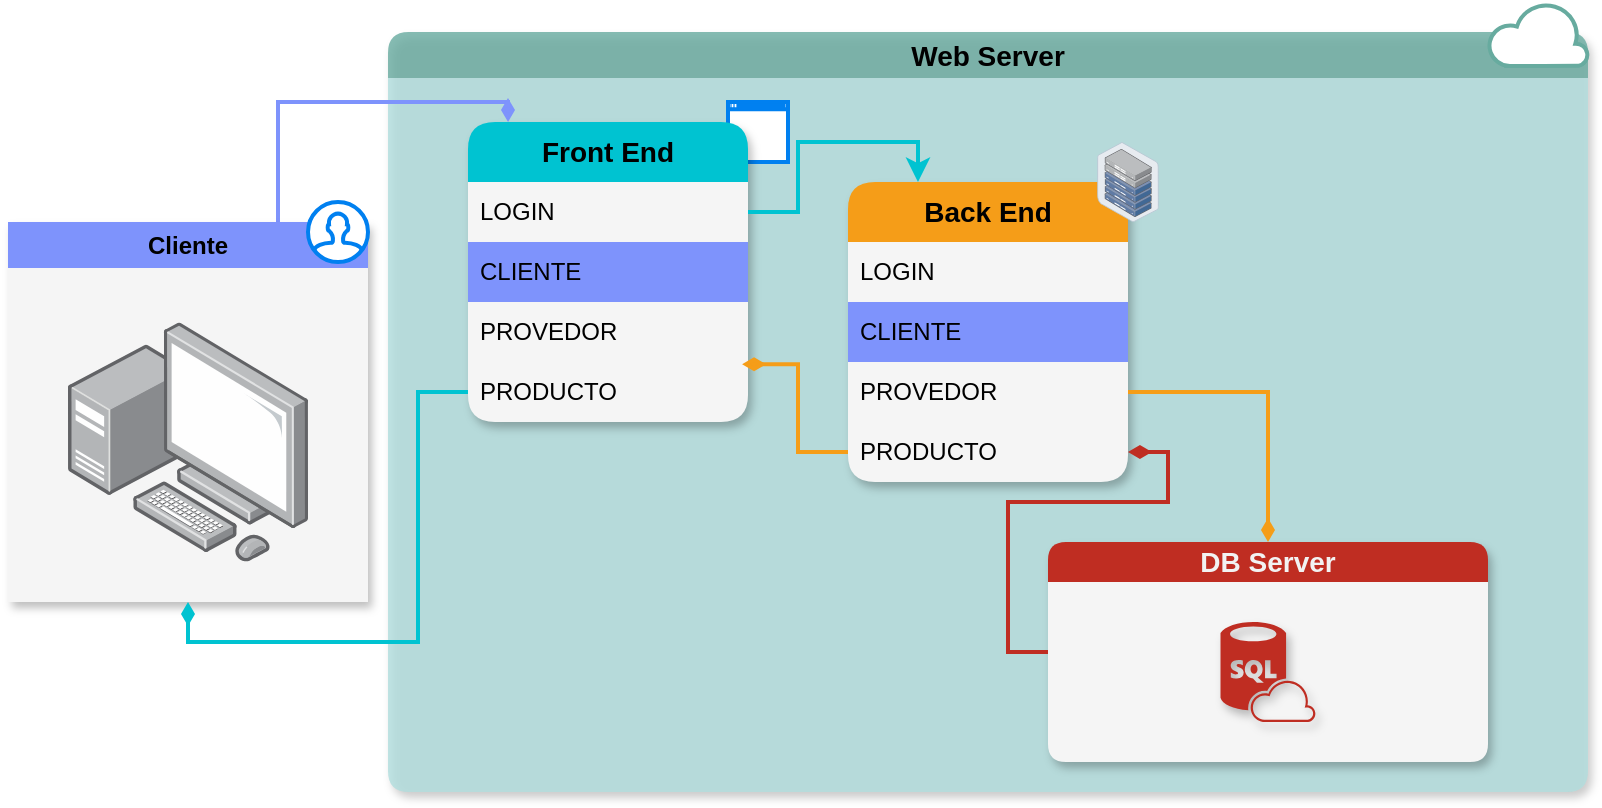 <mxfile version="20.8.0" type="github">
  <diagram id="9SYyG4e5okf7qWyTnNFg" name="Página-1">
    <mxGraphModel dx="380" dy="633" grid="1" gridSize="10" guides="1" tooltips="1" connect="1" arrows="1" fold="1" page="1" pageScale="1" pageWidth="827" pageHeight="1169" math="0" shadow="0">
      <root>
        <mxCell id="0" />
        <mxCell id="1" parent="0" />
        <mxCell id="7KIfi2kmkH-didbgByHA-25" value="&lt;font style=&quot;font-size: 14px;&quot;&gt;Web Server&lt;/font&gt;" style="swimlane;whiteSpace=wrap;html=1;rounded=1;shadow=1;glass=0;sketch=0;swimlaneFillColor=#B1DEDE;opacity=80;fillColor=#67AB9F;strokeColor=none;startSize=23;" vertex="1" parent="1">
          <mxGeometry x="200" y="25" width="600" height="380" as="geometry" />
        </mxCell>
        <mxCell id="7KIfi2kmkH-didbgByHA-27" value="&lt;font style=&quot;font-size: 14px;&quot;&gt;DB Server&lt;/font&gt;" style="swimlane;whiteSpace=wrap;html=1;rounded=1;shadow=1;glass=0;sketch=0;strokeColor=none;fillColor=#BF2D22;startSize=20;swimlaneFillColor=#F5F5F5;fontColor=#F2F2F2;" vertex="1" parent="7KIfi2kmkH-didbgByHA-25">
          <mxGeometry x="330" y="255" width="220" height="110" as="geometry" />
        </mxCell>
        <mxCell id="7KIfi2kmkH-didbgByHA-28" value="" style="verticalLabelPosition=bottom;html=1;verticalAlign=top;align=center;strokeColor=none;fillColor=#BF2D22;shape=mxgraph.azure.sql_database_sql_azure;rounded=1;shadow=1;glass=0;sketch=0;" vertex="1" parent="7KIfi2kmkH-didbgByHA-27">
          <mxGeometry x="86.25" y="40" width="47.5" height="50" as="geometry" />
        </mxCell>
        <mxCell id="7KIfi2kmkH-didbgByHA-37" value="" style="sketch=0;aspect=fixed;pointerEvents=1;shadow=0;dashed=0;html=1;labelPosition=center;verticalLabelPosition=bottom;verticalAlign=top;align=center;shape=mxgraph.azure.cloud;rounded=1;glass=0;fontSize=14;strokeColor=#67AB9F;strokeWidth=2;fillColor=#FFFFFF;" vertex="1" parent="7KIfi2kmkH-didbgByHA-25">
          <mxGeometry x="550" y="-15" width="50" height="32" as="geometry" />
        </mxCell>
        <mxCell id="7KIfi2kmkH-didbgByHA-39" value="" style="html=1;verticalLabelPosition=bottom;align=center;labelBackgroundColor=#ffffff;verticalAlign=top;strokeWidth=2;strokeColor=#0080F0;shadow=0;dashed=0;shape=mxgraph.ios7.icons.window;rounded=1;glass=0;sketch=0;fontSize=14;fontColor=#F2F2F2;fillColor=#FFFFFF;gradientColor=none;" vertex="1" parent="7KIfi2kmkH-didbgByHA-25">
          <mxGeometry x="170" y="35" width="30" height="30" as="geometry" />
        </mxCell>
        <mxCell id="7KIfi2kmkH-didbgByHA-30" style="edgeStyle=orthogonalEdgeStyle;rounded=0;orthogonalLoop=1;jettySize=auto;html=1;exitX=0.75;exitY=0;exitDx=0;exitDy=0;entryX=0.143;entryY=0;entryDx=0;entryDy=0;entryPerimeter=0;fontSize=14;fontColor=#F2F2F2;endArrow=diamondThin;endFill=1;strokeColor=#7E93FC;strokeWidth=2;" edge="1" parent="1" source="7KIfi2kmkH-didbgByHA-1" target="7KIfi2kmkH-didbgByHA-2">
          <mxGeometry relative="1" as="geometry">
            <Array as="points">
              <mxPoint x="145" y="60" />
              <mxPoint x="260" y="60" />
            </Array>
          </mxGeometry>
        </mxCell>
        <mxCell id="7KIfi2kmkH-didbgByHA-1" value="&lt;font style=&quot;vertical-align: inherit;&quot;&gt;&lt;font style=&quot;vertical-align: inherit;&quot;&gt;Cliente&lt;/font&gt;&lt;/font&gt;" style="swimlane;whiteSpace=wrap;html=1;fillColor=#7E93FC;strokeColor=none;shadow=1;rounded=0;glass=0;gradientColor=none;swimlaneFillColor=#F5F5F5;" vertex="1" parent="1">
          <mxGeometry x="10" y="120" width="180" height="190" as="geometry" />
        </mxCell>
        <mxCell id="7KIfi2kmkH-didbgByHA-15" value="" style="points=[];aspect=fixed;html=1;align=center;shadow=0;dashed=0;image;image=img/lib/allied_telesis/computer_and_terminals/Personal_Computer_with_Server.svg;" vertex="1" parent="7KIfi2kmkH-didbgByHA-1">
          <mxGeometry x="30" y="50" width="120" height="120" as="geometry" />
        </mxCell>
        <mxCell id="7KIfi2kmkH-didbgByHA-38" value="" style="html=1;verticalLabelPosition=bottom;align=center;labelBackgroundColor=#ffffff;verticalAlign=top;strokeWidth=2;strokeColor=#0080F0;shadow=0;dashed=0;shape=mxgraph.ios7.icons.user;rounded=1;glass=0;sketch=0;fontSize=14;fontColor=#F2F2F2;fillColor=#FFFFFF;gradientColor=none;" vertex="1" parent="7KIfi2kmkH-didbgByHA-1">
          <mxGeometry x="150" y="-10" width="30" height="30" as="geometry" />
        </mxCell>
        <mxCell id="7KIfi2kmkH-didbgByHA-2" value="&lt;font style=&quot;vertical-align: inherit;&quot;&gt;&lt;font style=&quot;vertical-align: inherit;&quot;&gt;&lt;font style=&quot;vertical-align: inherit;&quot;&gt;&lt;font style=&quot;vertical-align: inherit;&quot;&gt;&lt;font style=&quot;vertical-align: inherit;&quot;&gt;&lt;font size=&quot;1&quot; style=&quot;vertical-align: inherit;&quot;&gt;&lt;b style=&quot;font-size: 14px;&quot;&gt;Front End&lt;/b&gt;&lt;/font&gt;&lt;/font&gt;&lt;/font&gt;&lt;/font&gt;&lt;/font&gt;&lt;/font&gt;" style="swimlane;fontStyle=0;childLayout=stackLayout;horizontal=1;startSize=30;horizontalStack=0;resizeParent=1;resizeParentMax=0;resizeLast=0;collapsible=1;marginBottom=0;whiteSpace=wrap;html=1;fillColor=#00C3D1;strokeColor=none;rounded=1;shadow=1;swimlaneFillColor=#F5F5F5;" vertex="1" parent="1">
          <mxGeometry x="240" y="70" width="140" height="150" as="geometry" />
        </mxCell>
        <mxCell id="7KIfi2kmkH-didbgByHA-3" value="&lt;font style=&quot;vertical-align: inherit;&quot;&gt;&lt;font style=&quot;vertical-align: inherit;&quot;&gt;&lt;font style=&quot;vertical-align: inherit;&quot;&gt;&lt;font style=&quot;vertical-align: inherit;&quot;&gt;&lt;font style=&quot;vertical-align: inherit;&quot;&gt;&lt;font style=&quot;vertical-align: inherit;&quot;&gt;LOGIN&lt;/font&gt;&lt;/font&gt;&lt;/font&gt;&lt;/font&gt;&lt;/font&gt;&lt;/font&gt;" style="text;strokeColor=none;fillColor=none;align=left;verticalAlign=middle;spacingLeft=4;spacingRight=4;overflow=hidden;points=[[0,0.5],[1,0.5]];portConstraint=eastwest;rotatable=0;whiteSpace=wrap;html=1;" vertex="1" parent="7KIfi2kmkH-didbgByHA-2">
          <mxGeometry y="30" width="140" height="30" as="geometry" />
        </mxCell>
        <mxCell id="7KIfi2kmkH-didbgByHA-4" value="&lt;font style=&quot;vertical-align: inherit;&quot;&gt;&lt;font style=&quot;vertical-align: inherit;&quot;&gt;&lt;font style=&quot;vertical-align: inherit;&quot;&gt;&lt;font style=&quot;vertical-align: inherit;&quot;&gt;CLIENTE&lt;/font&gt;&lt;/font&gt;&lt;/font&gt;&lt;/font&gt;" style="text;strokeColor=none;fillColor=#7E93FC;align=left;verticalAlign=middle;spacingLeft=4;spacingRight=4;overflow=hidden;points=[[0,0.5],[1,0.5]];portConstraint=eastwest;rotatable=0;whiteSpace=wrap;html=1;" vertex="1" parent="7KIfi2kmkH-didbgByHA-2">
          <mxGeometry y="60" width="140" height="30" as="geometry" />
        </mxCell>
        <mxCell id="7KIfi2kmkH-didbgByHA-17" value="&lt;font style=&quot;vertical-align: inherit;&quot;&gt;&lt;font style=&quot;vertical-align: inherit;&quot;&gt;PROVEDOR&lt;/font&gt;&lt;/font&gt;" style="text;strokeColor=none;fillColor=none;align=left;verticalAlign=middle;spacingLeft=4;spacingRight=4;overflow=hidden;points=[[0,0.5],[1,0.5]];portConstraint=eastwest;rotatable=0;whiteSpace=wrap;html=1;" vertex="1" parent="7KIfi2kmkH-didbgByHA-2">
          <mxGeometry y="90" width="140" height="30" as="geometry" />
        </mxCell>
        <mxCell id="7KIfi2kmkH-didbgByHA-20" value="&lt;font style=&quot;vertical-align: inherit;&quot;&gt;&lt;font style=&quot;vertical-align: inherit;&quot;&gt;PRODUCTO&lt;/font&gt;&lt;/font&gt;" style="text;strokeColor=none;fillColor=none;align=left;verticalAlign=middle;spacingLeft=4;spacingRight=4;overflow=hidden;points=[[0,0.5],[1,0.5]];portConstraint=eastwest;rotatable=0;whiteSpace=wrap;html=1;" vertex="1" parent="7KIfi2kmkH-didbgByHA-2">
          <mxGeometry y="120" width="140" height="30" as="geometry" />
        </mxCell>
        <mxCell id="7KIfi2kmkH-didbgByHA-6" value="&lt;b&gt;&lt;font style=&quot;font-size: 14px;&quot;&gt;Back End&lt;/font&gt;&lt;/b&gt;" style="swimlane;fontStyle=0;childLayout=stackLayout;horizontal=1;startSize=30;horizontalStack=0;resizeParent=1;resizeParentMax=0;resizeLast=0;collapsible=1;marginBottom=0;whiteSpace=wrap;html=1;fillColor=#F59D18;strokeColor=none;swimlaneFillColor=#F5F5F5;shadow=1;rounded=1;" vertex="1" parent="1">
          <mxGeometry x="430" y="100" width="140" height="150" as="geometry" />
        </mxCell>
        <mxCell id="7KIfi2kmkH-didbgByHA-7" value="LOGIN" style="text;strokeColor=none;fillColor=none;align=left;verticalAlign=middle;spacingLeft=4;spacingRight=4;overflow=hidden;points=[[0,0.5],[1,0.5]];portConstraint=eastwest;rotatable=0;whiteSpace=wrap;html=1;" vertex="1" parent="7KIfi2kmkH-didbgByHA-6">
          <mxGeometry y="30" width="140" height="30" as="geometry" />
        </mxCell>
        <mxCell id="7KIfi2kmkH-didbgByHA-8" value="CLIENTE" style="text;strokeColor=none;fillColor=#7E93FC;align=left;verticalAlign=middle;spacingLeft=4;spacingRight=4;overflow=hidden;points=[[0,0.5],[1,0.5]];portConstraint=eastwest;rotatable=0;whiteSpace=wrap;html=1;" vertex="1" parent="7KIfi2kmkH-didbgByHA-6">
          <mxGeometry y="60" width="140" height="30" as="geometry" />
        </mxCell>
        <mxCell id="7KIfi2kmkH-didbgByHA-9" value="PROVEDOR" style="text;strokeColor=none;fillColor=none;align=left;verticalAlign=middle;spacingLeft=4;spacingRight=4;overflow=hidden;points=[[0,0.5],[1,0.5]];portConstraint=eastwest;rotatable=0;whiteSpace=wrap;html=1;" vertex="1" parent="7KIfi2kmkH-didbgByHA-6">
          <mxGeometry y="90" width="140" height="30" as="geometry" />
        </mxCell>
        <mxCell id="7KIfi2kmkH-didbgByHA-23" value="PRODUCTO" style="text;strokeColor=none;fillColor=none;align=left;verticalAlign=middle;spacingLeft=4;spacingRight=4;overflow=hidden;points=[[0,0.5],[1,0.5]];portConstraint=eastwest;rotatable=0;whiteSpace=wrap;html=1;" vertex="1" parent="7KIfi2kmkH-didbgByHA-6">
          <mxGeometry y="120" width="140" height="30" as="geometry" />
        </mxCell>
        <mxCell id="7KIfi2kmkH-didbgByHA-24" value="" style="points=[];aspect=fixed;html=1;align=center;shadow=0;dashed=0;image;image=img/lib/allied_telesis/storage/Datacenter_Server_Half_Rack_ToR.svg;rounded=1;glass=0;sketch=0;strokeColor=#7E93FC;fillColor=#7E93FC;gradientColor=none;" vertex="1" parent="1">
          <mxGeometry x="500" y="80" width="140" height="40" as="geometry" />
        </mxCell>
        <mxCell id="7KIfi2kmkH-didbgByHA-31" style="edgeStyle=orthogonalEdgeStyle;rounded=0;orthogonalLoop=1;jettySize=auto;html=1;exitX=1;exitY=0.5;exitDx=0;exitDy=0;entryX=0.25;entryY=0;entryDx=0;entryDy=0;fontSize=14;fontColor=#F2F2F2;strokeColor=#00C3D1;strokeWidth=2;" edge="1" parent="1" source="7KIfi2kmkH-didbgByHA-3" target="7KIfi2kmkH-didbgByHA-6">
          <mxGeometry relative="1" as="geometry" />
        </mxCell>
        <mxCell id="7KIfi2kmkH-didbgByHA-32" style="edgeStyle=orthogonalEdgeStyle;rounded=0;orthogonalLoop=1;jettySize=auto;html=1;exitX=1;exitY=0.5;exitDx=0;exitDy=0;entryX=0.5;entryY=0;entryDx=0;entryDy=0;fontSize=14;fontColor=#F2F2F2;strokeColor=#F59D18;strokeWidth=2;endArrow=diamondThin;endFill=1;" edge="1" parent="1" source="7KIfi2kmkH-didbgByHA-9" target="7KIfi2kmkH-didbgByHA-27">
          <mxGeometry relative="1" as="geometry" />
        </mxCell>
        <mxCell id="7KIfi2kmkH-didbgByHA-33" style="edgeStyle=orthogonalEdgeStyle;rounded=0;orthogonalLoop=1;jettySize=auto;html=1;exitX=0;exitY=0.5;exitDx=0;exitDy=0;fontSize=14;fontColor=#F2F2F2;strokeColor=#BF2D22;strokeWidth=2;endArrow=diamondThin;endFill=1;" edge="1" parent="1" source="7KIfi2kmkH-didbgByHA-27" target="7KIfi2kmkH-didbgByHA-23">
          <mxGeometry relative="1" as="geometry" />
        </mxCell>
        <mxCell id="7KIfi2kmkH-didbgByHA-34" style="edgeStyle=orthogonalEdgeStyle;rounded=0;orthogonalLoop=1;jettySize=auto;html=1;exitX=0;exitY=0.5;exitDx=0;exitDy=0;entryX=0.979;entryY=0.037;entryDx=0;entryDy=0;entryPerimeter=0;fontSize=14;fontColor=#F2F2F2;strokeColor=#F59D18;strokeWidth=2;endArrow=diamondThin;endFill=1;" edge="1" parent="1" source="7KIfi2kmkH-didbgByHA-23" target="7KIfi2kmkH-didbgByHA-20">
          <mxGeometry relative="1" as="geometry" />
        </mxCell>
        <mxCell id="7KIfi2kmkH-didbgByHA-35" style="edgeStyle=orthogonalEdgeStyle;rounded=0;orthogonalLoop=1;jettySize=auto;html=1;exitX=0;exitY=0.5;exitDx=0;exitDy=0;entryX=0.5;entryY=1;entryDx=0;entryDy=0;fontSize=14;fontColor=#F2F2F2;strokeColor=#00C3D1;strokeWidth=2;endArrow=diamondThin;endFill=1;" edge="1" parent="1" source="7KIfi2kmkH-didbgByHA-20" target="7KIfi2kmkH-didbgByHA-1">
          <mxGeometry relative="1" as="geometry" />
        </mxCell>
      </root>
    </mxGraphModel>
  </diagram>
</mxfile>
